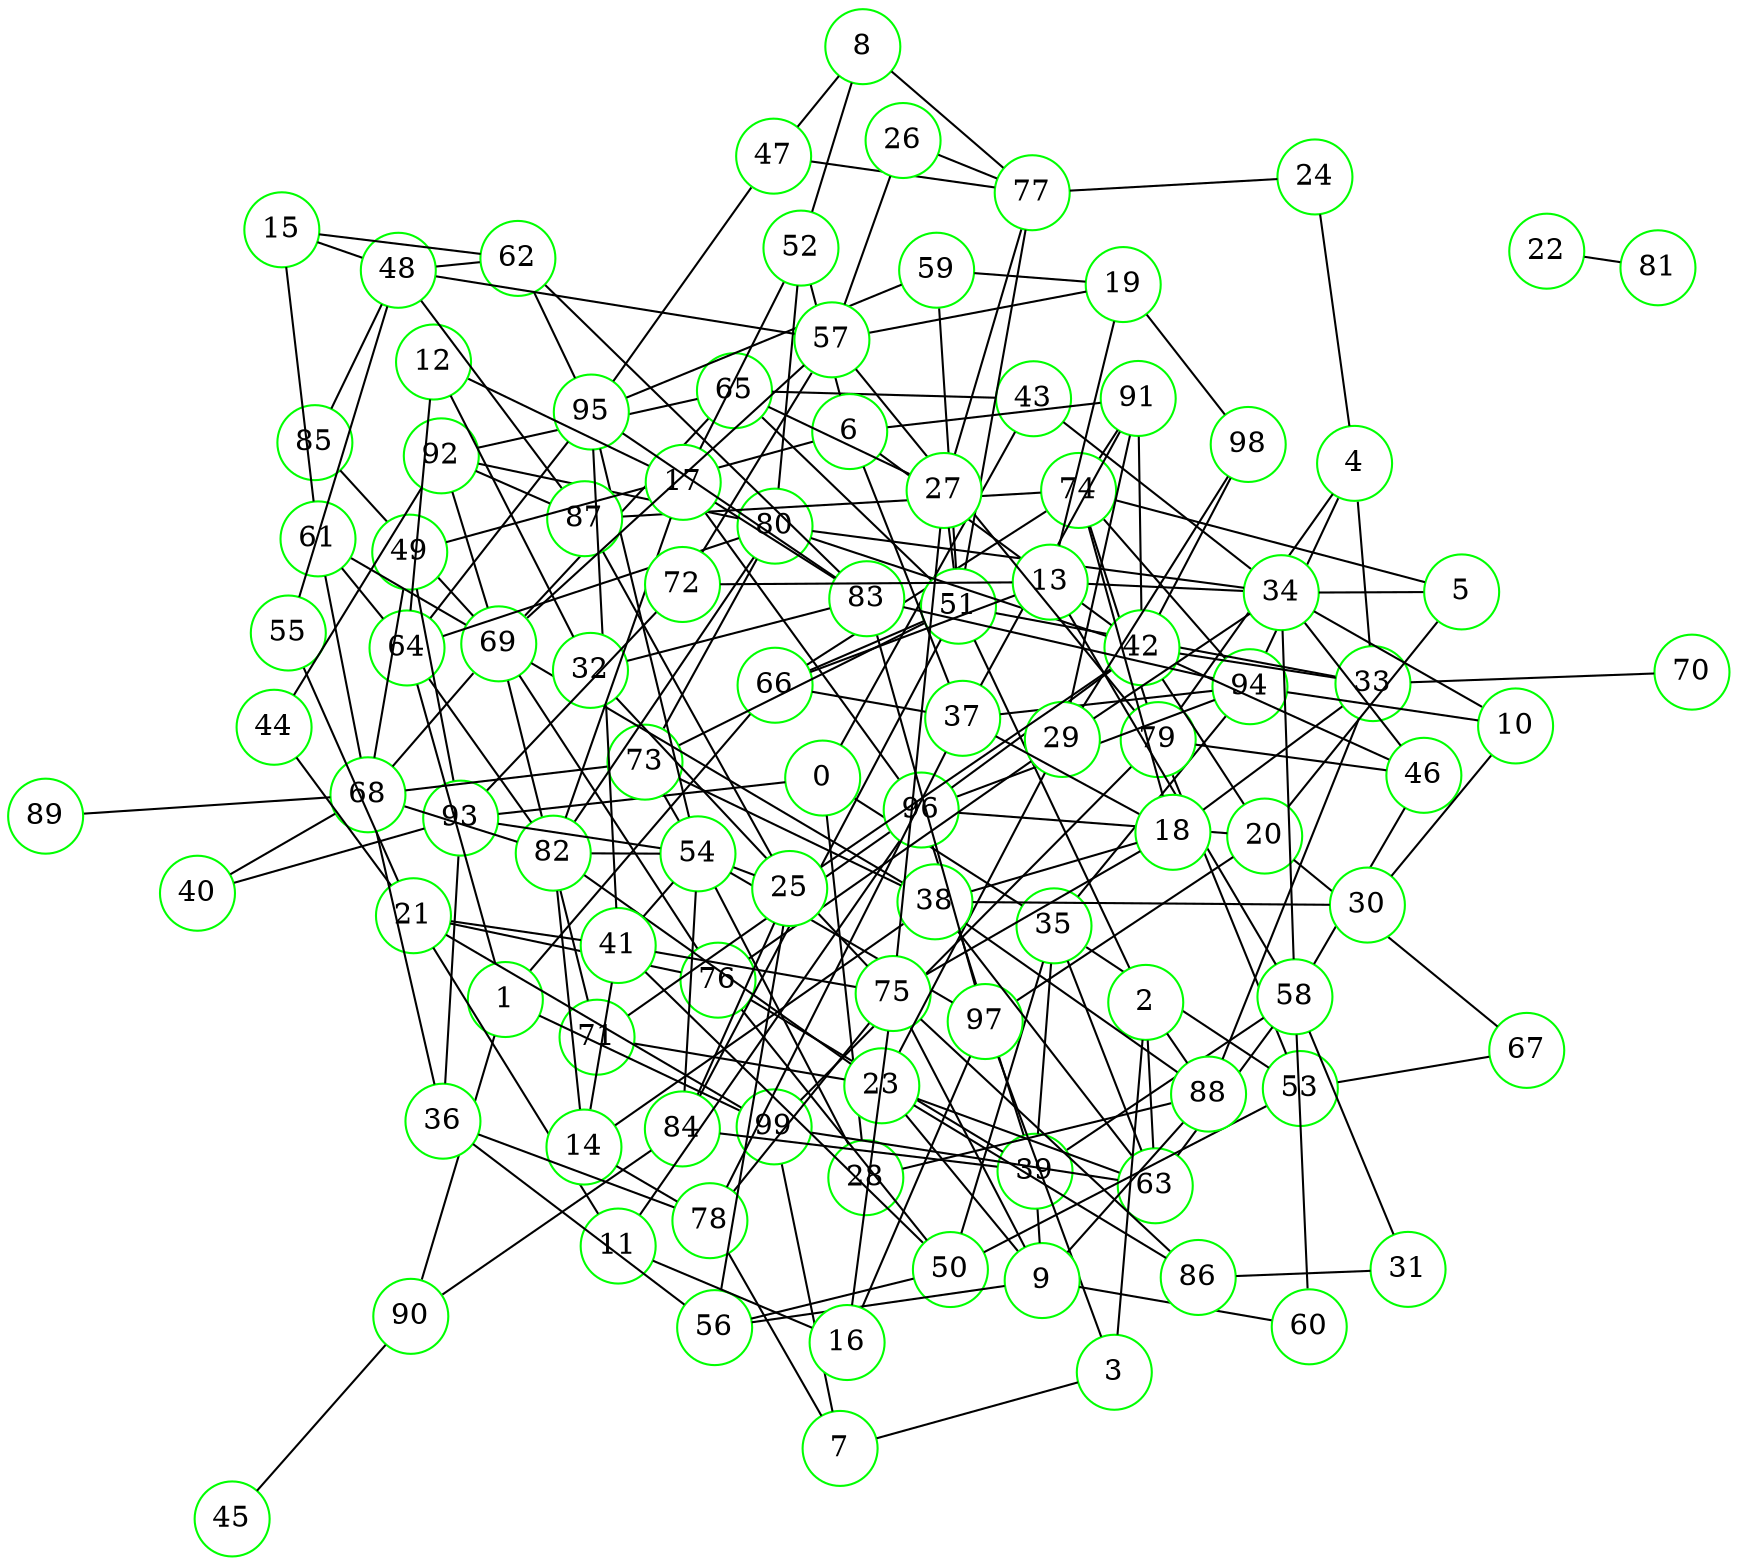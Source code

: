graph {
graph ["layout"="fdp"]
node ["style"="filled","fillcolor"="white","fixedsize"="true","shape"="circle"]
"0" ["color"="green"]
"35" ["color"="green"]
"50" ["color"="green"]
"53" ["color"="green"]
"67" ["color"="green"]
"79" ["color"="green"]
"99" ["color"="green"]
"56" ["color"="green"]
"76" ["color"="green"]
"39" ["color"="green"]
"96" ["color"="green"]
"84" ["color"="green"]
"90" ["color"="green"]
"58" ["color"="green"]
"60" ["color"="green"]
"63" ["color"="green"]
"94" ["color"="green"]
"43" ["color"="green"]
"65" ["color"="green"]
"69" ["color"="green"]
"85" ["color"="green"]
"71" ["color"="green"]
"92" ["color"="green"]
"28" ["color"="green"]
"54" ["color"="green"]
"97" ["color"="green"]
"82" ["color"="green"]
"73" ["color"="green"]
"80" ["color"="green"]
"93" ["color"="green"]
"95" ["color"="green"]
"88" ["color"="green"]
"1" ["color"="green"]
"64" ["color"="green"]
"66" ["color"="green"]
"74" ["color"="green"]
"87" ["color"="green"]
"91" ["color"="green"]
"2" ["color"="green"]
"3" ["color"="green"]
"7" ["color"="green"]
"78" ["color"="green"]
"51" ["color"="green"]
"59" ["color"="green"]
"77" ["color"="green"]
"4" ["color"="green"]
"33" ["color"="green"]
"70" ["color"="green"]
"42" ["color"="green"]
"98" ["color"="green"]
"46" ["color"="green"]
"24" ["color"="green"]
"5" ["color"="green"]
"34" ["color"="green"]
"20" ["color"="green"]
"6" ["color"="green"]
"49" ["color"="green"]
"68" ["color"="green"]
"89" ["color"="green"]
"52" ["color"="green"]
"37" ["color"="green"]
"8" ["color"="green"]
"47" ["color"="green"]
"9" ["color"="green"]
"23" ["color"="green"]
"86" ["color"="green"]
"29" ["color"="green"]
"75" ["color"="green"]
"10" ["color"="green"]
"30" ["color"="green"]
"38" ["color"="green"]
"11" ["color"="green"]
"16" ["color"="green"]
"21" ["color"="green"]
"55" ["color"="green"]
"41" ["color"="green"]
"44" ["color"="green"]
"12" ["color"="green"]
"32" ["color"="green"]
"83" ["color"="green"]
"17" ["color"="green"]
"13" ["color"="green"]
"19" ["color"="green"]
"57" ["color"="green"]
"72" ["color"="green"]
"14" ["color"="green"]
"15" ["color"="green"]
"48" ["color"="green"]
"62" ["color"="green"]
"61" ["color"="green"]
"18" ["color"="green"]
"22" ["color"="green"]
"81" ["color"="green"]
"25" ["color"="green"]
"26" ["color"="green"]
"27" ["color"="green"]
"31" ["color"="green"]
"36" ["color"="green"]
"40" ["color"="green"]
"45" ["color"="green"]
"0" -- "35"
"0" -- "43"
"0" -- "28"
"0" -- "93"
"35" -- "50"
"35" -- "53"
"35" -- "39"
"35" -- "94"
"35" -- "63"
"50" -- "53"
"50" -- "56"
"50" -- "76"
"53" -- "67"
"53" -- "79"
"79" -- "99"
"39" -- "96"
"39" -- "84"
"39" -- "58"
"39" -- "76"
"84" -- "90"
"58" -- "60"
"58" -- "63"
"63" -- "99"
"94" -- "96"
"43" -- "65"
"65" -- "69"
"65" -- "92"
"69" -- "85"
"69" -- "71"
"69" -- "76"
"69" -- "92"
"71" -- "96"
"28" -- "54"
"28" -- "88"
"54" -- "97"
"54" -- "82"
"54" -- "84"
"54" -- "73"
"54" -- "93"
"54" -- "95"
"73" -- "80"
"80" -- "82"
"80" -- "92"
"1" -- "64"
"1" -- "66"
"1" -- "99"
"1" -- "90"
"64" -- "80"
"64" -- "82"
"64" -- "95"
"66" -- "74"
"74" -- "87"
"74" -- "91"
"74" -- "94"
"74" -- "79"
"87" -- "92"
"2" -- "3"
"2" -- "51"
"2" -- "88"
"2" -- "63"
"3" -- "97"
"3" -- "7"
"7" -- "99"
"7" -- "78"
"51" -- "65"
"51" -- "66"
"51" -- "84"
"51" -- "73"
"51" -- "59"
"51" -- "77"
"59" -- "95"
"4" -- "33"
"4" -- "24"
"4" -- "94"
"4" -- "79"
"33" -- "51"
"33" -- "70"
"33" -- "88"
"33" -- "42"
"42" -- "80"
"42" -- "96"
"42" -- "98"
"42" -- "91"
"42" -- "46"
"46" -- "58"
"46" -- "79"
"24" -- "77"
"5" -- "34"
"5" -- "20"
"5" -- "74"
"34" -- "80"
"34" -- "58"
"34" -- "43"
"34" -- "46"
"20" -- "96"
"20" -- "97"
"20" -- "67"
"20" -- "42"
"6" -- "49"
"6" -- "52"
"6" -- "37"
"6" -- "42"
"6" -- "91"
"49" -- "68"
"49" -- "93"
"68" -- "82"
"68" -- "69"
"68" -- "73"
"68" -- "89"
"52" -- "80"
"37" -- "66"
"37" -- "91"
"37" -- "78"
"37" -- "94"
"8" -- "52"
"8" -- "77"
"8" -- "47"
"47" -- "77"
"47" -- "95"
"9" -- "23"
"9" -- "39"
"9" -- "56"
"9" -- "88"
"9" -- "75"
"9" -- "60"
"23" -- "82"
"23" -- "86"
"23" -- "71"
"23" -- "29"
"23" -- "63"
"29" -- "34"
"29" -- "98"
"29" -- "91"
"29" -- "76"
"75" -- "86"
"75" -- "78"
"10" -- "34"
"10" -- "30"
"10" -- "94"
"30" -- "38"
"38" -- "69"
"38" -- "88"
"38" -- "73"
"38" -- "63"
"11" -- "16"
"11" -- "96"
"11" -- "21"
"16" -- "97"
"16" -- "75"
"21" -- "99"
"21" -- "55"
"21" -- "41"
"21" -- "44"
"21" -- "76"
"41" -- "50"
"41" -- "54"
"41" -- "75"
"41" -- "95"
"44" -- "92"
"12" -- "32"
"12" -- "64"
"12" -- "17"
"32" -- "83"
"32" -- "75"
"83" -- "97"
"83" -- "94"
"83" -- "95"
"17" -- "96"
"17" -- "82"
"17" -- "83"
"17" -- "52"
"13" -- "34"
"13" -- "66"
"13" -- "19"
"13" -- "72"
"13" -- "58"
"19" -- "98"
"19" -- "57"
"19" -- "59"
"57" -- "69"
"57" -- "72"
"57" -- "79"
"72" -- "93"
"14" -- "82"
"14" -- "38"
"14" -- "41"
"14" -- "78"
"15" -- "48"
"15" -- "61"
"15" -- "62"
"48" -- "85"
"48" -- "55"
"48" -- "87"
"48" -- "57"
"48" -- "62"
"62" -- "83"
"62" -- "95"
"61" -- "64"
"61" -- "68"
"61" -- "69"
"18" -- "33"
"18" -- "37"
"18" -- "38"
"18" -- "74"
"18" -- "75"
"22" -- "81"
"25" -- "84"
"25" -- "54"
"25" -- "87"
"25" -- "56"
"25" -- "42"
"26" -- "57"
"26" -- "77"
"27" -- "65"
"27" -- "51"
"27" -- "75"
"27" -- "77"
"31" -- "86"
"31" -- "58"
"36" -- "68"
"36" -- "56"
"36" -- "93"
"36" -- "78"
"40" -- "68"
"40" -- "93"
"45" -- "90"
}